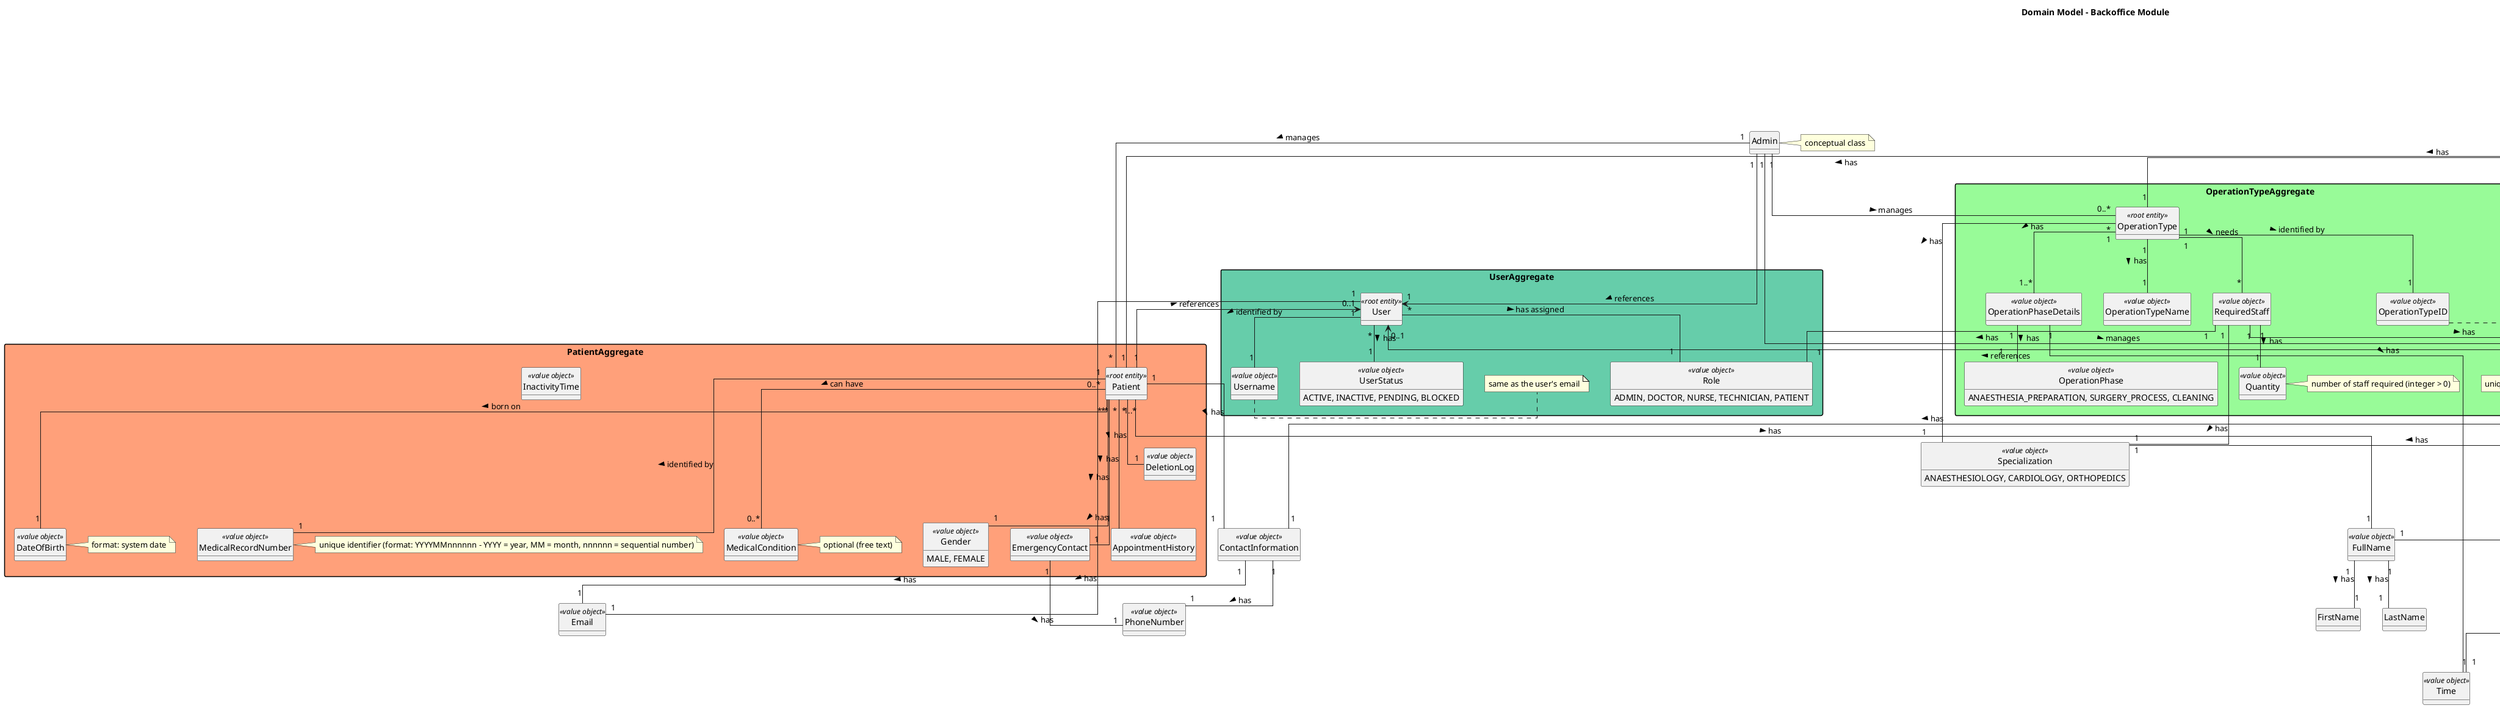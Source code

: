@startuml domain-model-backoffice-module

skinparam packageStyle rectangle
skinparam shadowing false
skinparam classAttributeIconSize 0
skinparam linetype ortho

left to right direction
top to bottom direction

hide methods
hide circle

title Domain Model - Backoffice Module

package UserAggregate #MediumAquaMarine {
  class User <<root entity>>
  class Username <<value object>>
  note right of Username: same as the user's email
  class Role <<value object>> {
    ADMIN, DOCTOR, NURSE, TECHNICIAN, PATIENT
  }
  class UserStatus <<value object>> {
    ACTIVE, INACTIVE, PENDING, BLOCKED
  }
}

package PatientAggregate #LightSalmon {
  class Patient <<root entity>>
  class DateOfBirth <<value object>>
  note right of DateOfBirth: format: system date
  class Gender <<value object>> {
    MALE, FEMALE
  }
  class MedicalRecordNumber <<value object>>
  note right of MedicalRecordNumber: unique identifier (format: YYYYMMnnnnnn - YYYY = year, MM = month, nnnnnn = sequential number)
  class MedicalCondition <<value object>>
  note right of MedicalCondition: optional (free text)
  class EmergencyContact <<value object>>
  class AppointmentHistory <<value object>>
'  class PatientStatus <<value object>> {
'    ACTIVE, INACTIVE
'  }
  class DeletionLog <<value object>>
  class InactivityTime <<value object>>
}

package StaffAggregate #Pink {
  class Staff <<root entity>>
  class StaffID <<value object>>
  class LicenseNumber <<value object>>
  note left of LicenseNumber: unique identifier
  'TODO: REVIEW STAFF AVAILABILITY RELATED CLASSES
  class AvailabilitySlots <<value object>>
  class AppointmentSlots <<value object>>
  class StaffStatus <<value object>> {
    ACTIVE, INACTIVE
  }
}

package OperationRequestAggregate #LightGoldenRodYellow {
  class OperationRequest <<root entity>>
  class RequestID <<value object>>
  note right of RequestID: unique identifier
  class DeadlineDate <<value object>>
  class OperationPriority <<value object>> {
    ELECTIVE, URGENT, EMERGENCY
  }
}

package OperationTypeAggregate #PaleGreen {
  class OperationType <<root entity>>
  class OperationTypeID <<value object>>
  note bottom of OperationTypeID: unique identifier
  class OperationTypeName <<value object>>
  class RequiredStaff <<value object>>
  class Quantity <<value object>>
  note right of Quantity: number of staff required (integer > 0)
  class OperationPhaseDetails <<value object>>
  class OperationPhase <<value object>> {
    ANAESTHESIA_PREPARATION, SURGERY_PROCESS, CLEANING
  }
}

package AppointmentAggregate #IndianRed {
  class Appointment <<root entity>>
  class AppointmentID <<value object>>
  note bottom of AppointmentID: unique identifier
  class AppointmentStatus <<value object>> {
    SCHEDULED, COMPLETED, CANCELED
  }  
}

package SurgeryRoomAggregate #LightBlue {
  class SurgeryRoom <<root entity>>
  class SurgeryRoomID <<value object>>
  note bottom of SurgeryRoomID: unique identifier
  class RoomType <<value object>> {
    OPERATING, CONSULTATION, ICU
  }
  class RoomCapacity <<value object>>
  class AssignedEquipment <<value object>>
  class RoomStatus <<value object>> {
    AVAILABLE, OCCUPIED, UNDER_MAINTENANCE
  }
  class MaintenanceSlots <<value object>>
}

class FullName <<value object>>
class ContactInformation <<value object>>
class PhoneNumber <<value object>>
class Email <<value object>>
class DateTime <<value object>>
class Date <<value object>>
class Time <<value object>>
class Slot <<value object>>
class Specialization <<value object>> {
  ANAESTHESIOLOGY, CARDIOLOGY, ORTHOPEDICS
}

class Admin
note right of Admin: conceptual class
class Doctor
note right of Doctor: conceptual class
class Nurse
note top of Nurse: conceptual class
class Technician
note right of Technician: conceptual class

FullName "1" -- "1" FirstName : > has
FullName "1" -- "1" LastName : > has
ContactInformation "1" -- "1" PhoneNumber : > has
ContactInformation "1" -- "1" Email : > has
EmergencyContact "1" -- "1" PhoneNumber : > has
DateTime "1" -- "1" Date : > has
DateTime "1" -- "1" Time : > has
Slot "1" -- "2" DateTime : > consists of
RequiredStaff "1" -- "1..*" Staff : > has
MaintenanceSlots "1" -- "1..*" Slot : > has
AvailabilitySlots "1" -- "1..*" Slot : > has
AppointmentSlots "1" -- "1..*" Slot : > has

User "1" -- "1" Username : > identified by
User "1" -- "1" Email : > has
User "*" -- "1" Role : > has assigned
User "*" -- "1" UserStatus : > has

User "0..1" <-- "0..1" Staff : < references
User "0..1" <-- "1" Patient : < references

Patient "1..*" --- "1" FullName : > has
Patient "*" --- "1" DateOfBirth : > born on
Patient "*" --- "1" Gender : > has
Patient "1" --- "1" MedicalRecordNumber : > identified by
Patient "1" --- "1" ContactInformation : > has
Patient "0..*" --- "0..*" MedicalCondition : > can have
Patient "*" ---"1" EmergencyContact : > has
Patient "*" --- "1" AppointmentHistory : > has
'Patient "1" -- "1" PatientStatus : > has
Patient "*" -- "1" DeletionLog : > has

Staff "*" -- "1" FullName : > has
Staff "1" -- "1" StaffID : > identified by
Staff "1" -- "1" LicenseNumber : > has
Staff "*" -- "1" Specialization : > has
Staff "1" -- "1" ContactInformation : > has
Staff "1" -- "*" AvailabilitySlots : > has
Staff "1" -- "*" AppointmentSlots : > has
Staff "*" -- "1" StaffStatus : > has

OperationRequest "1" -- "1" RequestID : > identified by
OperationRequest "*" -- "1" Patient : > has
OperationRequest "*" -- "1" Staff : > requested by
OperationRequest "*" -- "1" OperationType : > has
OperationRequest "*" -- "1" DeadlineDate : > has
OperationRequest "*" -- "1" OperationPriority : > has

OperationType "1" -- "1" OperationTypeID : > identified by
OperationType "1" -- "1" OperationTypeName : > has
OperationType "1" -- "*" RequiredStaff : > needs
OperationType "*" -- "1" Specialization : > has
OperationType "1" -- "1..*" OperationPhaseDetails : > has
RequiredStaff "1" -- "1" Role : > has
RequiredStaff "1" -- "1" Specialization : > has
RequiredStaff "1" -- "1" Quantity : > has
OperationPhaseDetails "1" -- "1" OperationPhase : > has
OperationPhaseDetails "1" -- "1" Time : > has

Appointment "1" -- "1" AppointmentID : > identified by
Appointment "1" -- "1" OperationRequest : > has
Appointment "*" -- "1" DateTime : > scheduled to
Appointment "*" -- "1" AppointmentStatus : > has
Appointment "*" -- "1" SurgeryRoom : > happens in

SurgeryRoom "1" -- "1" SurgeryRoomID : > identified by
SurgeryRoom "*" -- "1" RoomType : > is
SurgeryRoom "*" -- "1" RoomCapacity : > has
SurgeryRoom "*" -- "1..*" AssignedEquipment : > has
SurgeryRoom "*" -- "1" RoomStatus : > has
SurgeryRoom "*" -- "*" MaintenanceSlots : > has 

Admin "1" --> "1" User : > references
Doctor "1" -- "1" Staff : > is
Nurse "1" -- "1" Staff : > is
Technician "1" -- "1" Staff : > is

Admin "1" -- "*" Staff : > manages
Admin "1" -- "*" Patient : > manages

Admin "1" -- "0..*" OperationType : > manages
Doctor "1" -- "0..*" OperationRequest : > manages

@enduml
